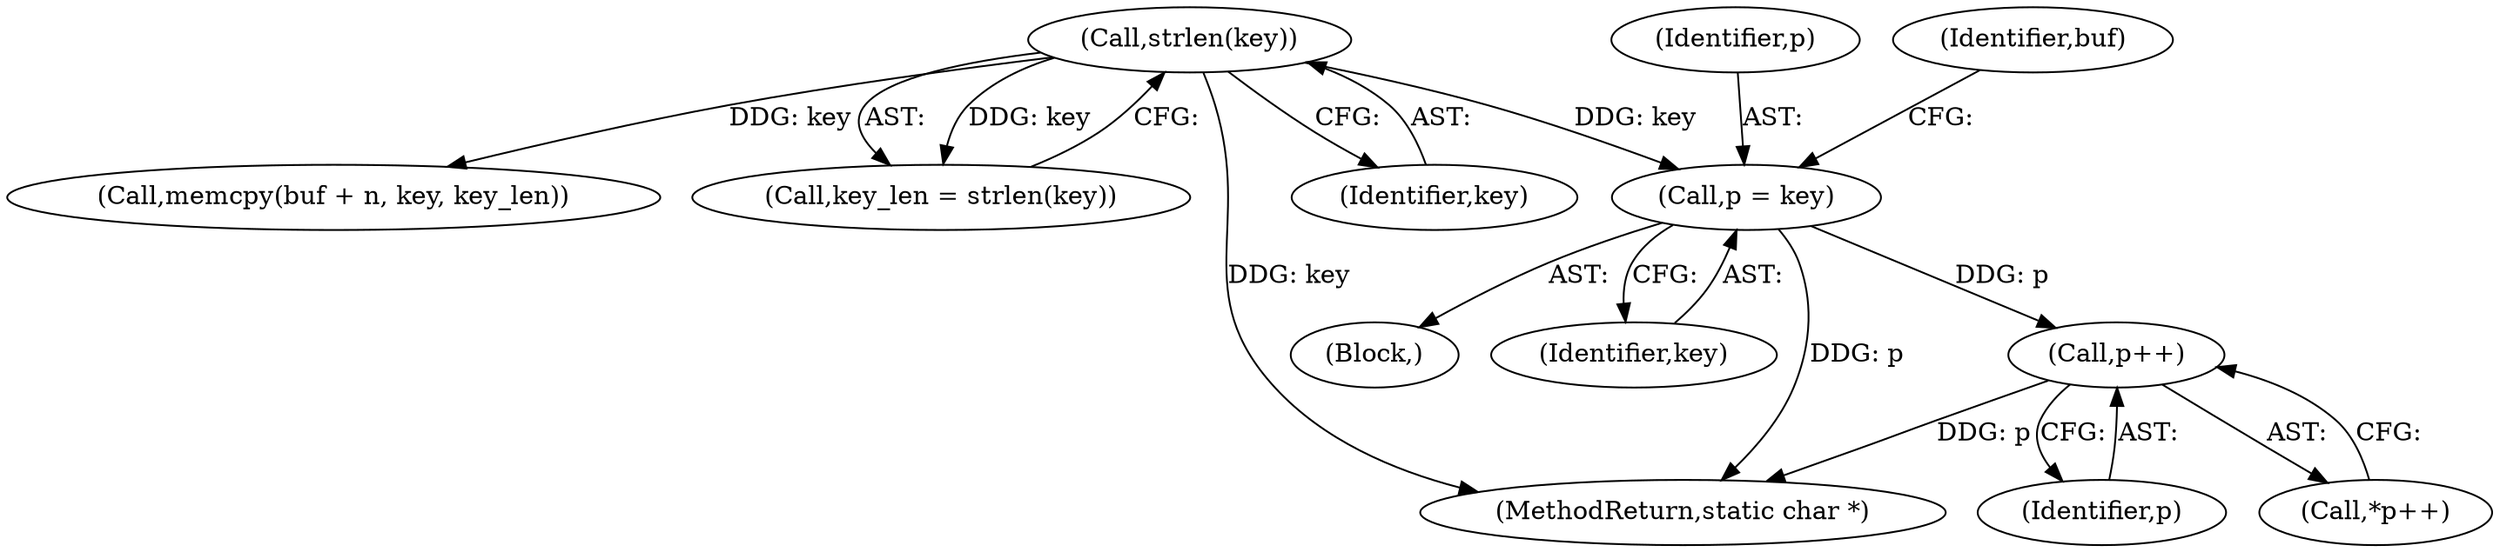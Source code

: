 digraph "0_php_25e8fcc88fa20dc9d4c47184471003f436927cde@pointer" {
"1000224" [label="(Call,p = key)"];
"1000193" [label="(Call,strlen(key))"];
"1000266" [label="(Call,p++)"];
"1000266" [label="(Call,p++)"];
"1000186" [label="(Block,)"];
"1000225" [label="(Identifier,p)"];
"1000194" [label="(Identifier,key)"];
"1000228" [label="(Identifier,buf)"];
"1000289" [label="(Call,memcpy(buf + n, key, key_len))"];
"1000224" [label="(Call,p = key)"];
"1000265" [label="(Call,*p++)"];
"1000191" [label="(Call,key_len = strlen(key))"];
"1000226" [label="(Identifier,key)"];
"1000528" [label="(MethodReturn,static char *)"];
"1000267" [label="(Identifier,p)"];
"1000193" [label="(Call,strlen(key))"];
"1000224" -> "1000186"  [label="AST: "];
"1000224" -> "1000226"  [label="CFG: "];
"1000225" -> "1000224"  [label="AST: "];
"1000226" -> "1000224"  [label="AST: "];
"1000228" -> "1000224"  [label="CFG: "];
"1000224" -> "1000528"  [label="DDG: p"];
"1000193" -> "1000224"  [label="DDG: key"];
"1000224" -> "1000266"  [label="DDG: p"];
"1000193" -> "1000191"  [label="AST: "];
"1000193" -> "1000194"  [label="CFG: "];
"1000194" -> "1000193"  [label="AST: "];
"1000191" -> "1000193"  [label="CFG: "];
"1000193" -> "1000528"  [label="DDG: key"];
"1000193" -> "1000191"  [label="DDG: key"];
"1000193" -> "1000289"  [label="DDG: key"];
"1000266" -> "1000265"  [label="AST: "];
"1000266" -> "1000267"  [label="CFG: "];
"1000267" -> "1000266"  [label="AST: "];
"1000265" -> "1000266"  [label="CFG: "];
"1000266" -> "1000528"  [label="DDG: p"];
}
